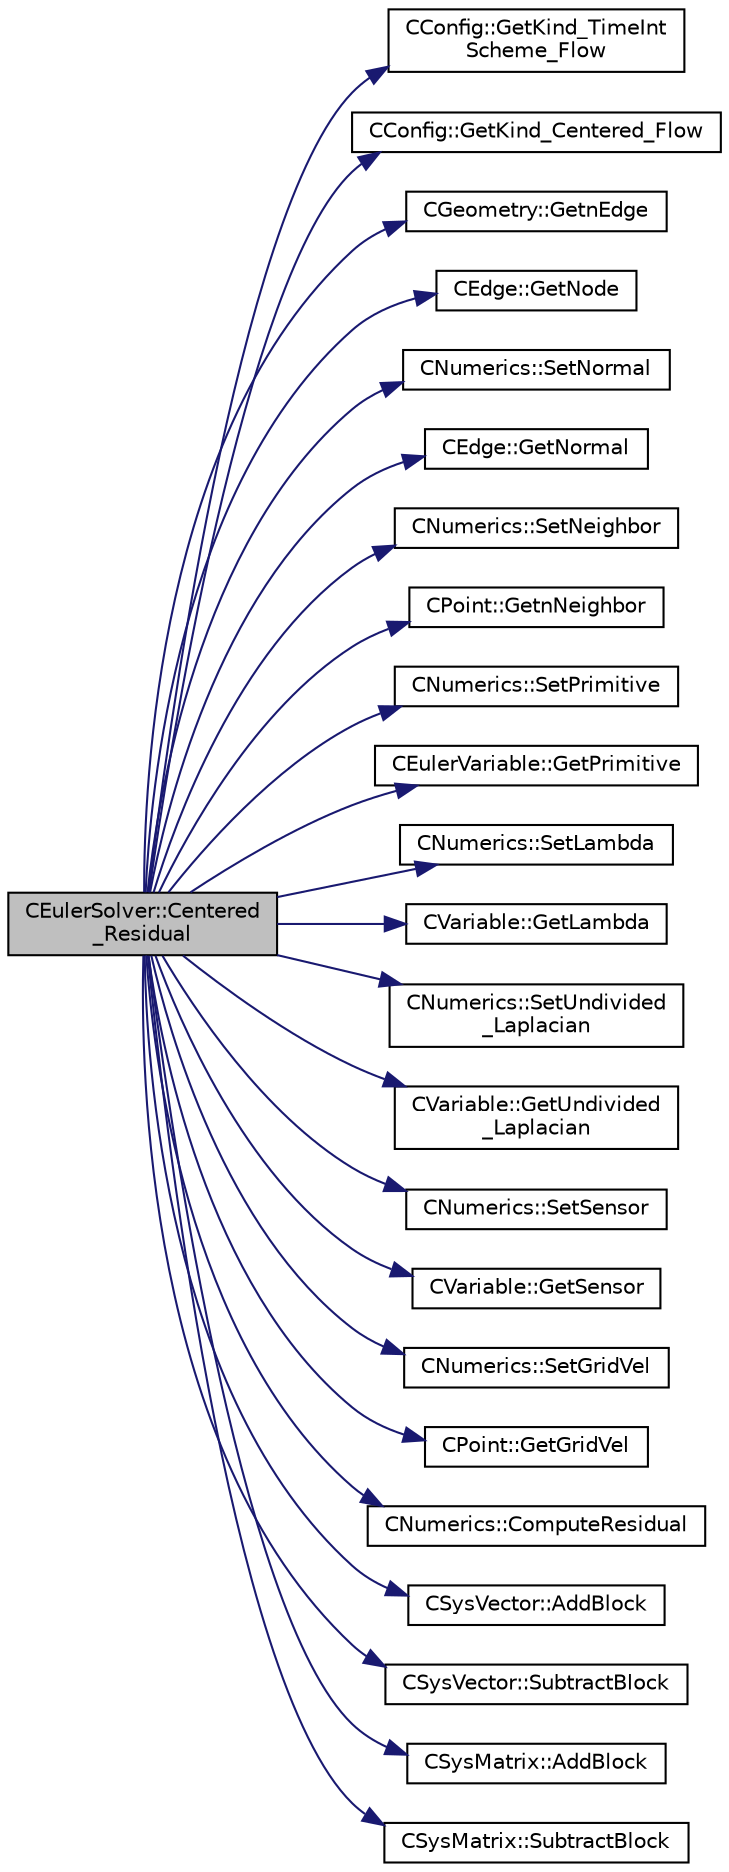 digraph "CEulerSolver::Centered_Residual"
{
  edge [fontname="Helvetica",fontsize="10",labelfontname="Helvetica",labelfontsize="10"];
  node [fontname="Helvetica",fontsize="10",shape=record];
  rankdir="LR";
  Node1061 [label="CEulerSolver::Centered\l_Residual",height=0.2,width=0.4,color="black", fillcolor="grey75", style="filled", fontcolor="black"];
  Node1061 -> Node1062 [color="midnightblue",fontsize="10",style="solid",fontname="Helvetica"];
  Node1062 [label="CConfig::GetKind_TimeInt\lScheme_Flow",height=0.2,width=0.4,color="black", fillcolor="white", style="filled",URL="$class_c_config.html#a20e5fd7b43cfd2bf2bcf5137f12bc635",tooltip="Get the kind of integration scheme (explicit or implicit) for the flow equations. ..."];
  Node1061 -> Node1063 [color="midnightblue",fontsize="10",style="solid",fontname="Helvetica"];
  Node1063 [label="CConfig::GetKind_Centered_Flow",height=0.2,width=0.4,color="black", fillcolor="white", style="filled",URL="$class_c_config.html#a130e07727d19c4018ead72790f5ede0b",tooltip="Get the kind of center convective numerical scheme for the flow equations. "];
  Node1061 -> Node1064 [color="midnightblue",fontsize="10",style="solid",fontname="Helvetica"];
  Node1064 [label="CGeometry::GetnEdge",height=0.2,width=0.4,color="black", fillcolor="white", style="filled",URL="$class_c_geometry.html#a7d6e1e1d1e46da8f55ecbe1a9380530a",tooltip="Get number of edges. "];
  Node1061 -> Node1065 [color="midnightblue",fontsize="10",style="solid",fontname="Helvetica"];
  Node1065 [label="CEdge::GetNode",height=0.2,width=0.4,color="black", fillcolor="white", style="filled",URL="$class_c_edge.html#aee33b61d646e3fe59a4e23284ab1bf33",tooltip="Get the nodes of the edge. "];
  Node1061 -> Node1066 [color="midnightblue",fontsize="10",style="solid",fontname="Helvetica"];
  Node1066 [label="CNumerics::SetNormal",height=0.2,width=0.4,color="black", fillcolor="white", style="filled",URL="$class_c_numerics.html#a41903d97957f351cd9ee63ca404985b1",tooltip="Set the value of the normal vector to the face between two points. "];
  Node1061 -> Node1067 [color="midnightblue",fontsize="10",style="solid",fontname="Helvetica"];
  Node1067 [label="CEdge::GetNormal",height=0.2,width=0.4,color="black", fillcolor="white", style="filled",URL="$class_c_edge.html#ada210a6f0643f444e7e491fc4ed9e662",tooltip="Copy the the normal vector of a face. "];
  Node1061 -> Node1068 [color="midnightblue",fontsize="10",style="solid",fontname="Helvetica"];
  Node1068 [label="CNumerics::SetNeighbor",height=0.2,width=0.4,color="black", fillcolor="white", style="filled",URL="$class_c_numerics.html#a3a325233fabba63421dd5d0596b6a7ca",tooltip="Set the number of neighbor to a point. "];
  Node1061 -> Node1069 [color="midnightblue",fontsize="10",style="solid",fontname="Helvetica"];
  Node1069 [label="CPoint::GetnNeighbor",height=0.2,width=0.4,color="black", fillcolor="white", style="filled",URL="$class_c_point.html#a73ffb61e70753ea46e80edba22cf39a4",tooltip="Get the number of neighbor of a point. "];
  Node1061 -> Node1070 [color="midnightblue",fontsize="10",style="solid",fontname="Helvetica"];
  Node1070 [label="CNumerics::SetPrimitive",height=0.2,width=0.4,color="black", fillcolor="white", style="filled",URL="$class_c_numerics.html#af72b17d397adf09beed2e99e2daf895c",tooltip="Set the value of the primitive variables. "];
  Node1061 -> Node1071 [color="midnightblue",fontsize="10",style="solid",fontname="Helvetica"];
  Node1071 [label="CEulerVariable::GetPrimitive",height=0.2,width=0.4,color="black", fillcolor="white", style="filled",URL="$class_c_euler_variable.html#ac74de02753701aa447cd3e125d8cab7d",tooltip="Get the primitive variables. "];
  Node1061 -> Node1072 [color="midnightblue",fontsize="10",style="solid",fontname="Helvetica"];
  Node1072 [label="CNumerics::SetLambda",height=0.2,width=0.4,color="black", fillcolor="white", style="filled",URL="$class_c_numerics.html#a0b91fdb82ec676ef7426b8e2b963cba3",tooltip="Set the value of the spectral radius. "];
  Node1061 -> Node1073 [color="midnightblue",fontsize="10",style="solid",fontname="Helvetica"];
  Node1073 [label="CVariable::GetLambda",height=0.2,width=0.4,color="black", fillcolor="white", style="filled",URL="$class_c_variable.html#af0b6afbd2666eab791d902f50fc3e869",tooltip="Get the value of the spectral radius. "];
  Node1061 -> Node1074 [color="midnightblue",fontsize="10",style="solid",fontname="Helvetica"];
  Node1074 [label="CNumerics::SetUndivided\l_Laplacian",height=0.2,width=0.4,color="black", fillcolor="white", style="filled",URL="$class_c_numerics.html#a8818257f545fe207ff69f6c0337f3b26",tooltip="Set the value of undivided laplacian. "];
  Node1061 -> Node1075 [color="midnightblue",fontsize="10",style="solid",fontname="Helvetica"];
  Node1075 [label="CVariable::GetUndivided\l_Laplacian",height=0.2,width=0.4,color="black", fillcolor="white", style="filled",URL="$class_c_variable.html#a1dd90f7826e65b6b9fe15becaf82b1af",tooltip="Get the undivided laplacian of the solution. "];
  Node1061 -> Node1076 [color="midnightblue",fontsize="10",style="solid",fontname="Helvetica"];
  Node1076 [label="CNumerics::SetSensor",height=0.2,width=0.4,color="black", fillcolor="white", style="filled",URL="$class_c_numerics.html#a577baa8846d297140f03ef9729368f73",tooltip="Set the value of the pressure sensor. "];
  Node1061 -> Node1077 [color="midnightblue",fontsize="10",style="solid",fontname="Helvetica"];
  Node1077 [label="CVariable::GetSensor",height=0.2,width=0.4,color="black", fillcolor="white", style="filled",URL="$class_c_variable.html#afec545423f883bcd961ac9f1e5d18dd2",tooltip="Get the pressure sensor. "];
  Node1061 -> Node1078 [color="midnightblue",fontsize="10",style="solid",fontname="Helvetica"];
  Node1078 [label="CNumerics::SetGridVel",height=0.2,width=0.4,color="black", fillcolor="white", style="filled",URL="$class_c_numerics.html#ae15b9e4ad2008444365109c434e24207",tooltip="Set the velocity of the computational grid. "];
  Node1061 -> Node1079 [color="midnightblue",fontsize="10",style="solid",fontname="Helvetica"];
  Node1079 [label="CPoint::GetGridVel",height=0.2,width=0.4,color="black", fillcolor="white", style="filled",URL="$class_c_point.html#a62ec636f4a05ac578b582a053e8553f9",tooltip="Get the value of the grid velocity at the point. "];
  Node1061 -> Node1080 [color="midnightblue",fontsize="10",style="solid",fontname="Helvetica"];
  Node1080 [label="CNumerics::ComputeResidual",height=0.2,width=0.4,color="black", fillcolor="white", style="filled",URL="$class_c_numerics.html#abe734316e0047f463f059fd77a281958",tooltip="Compute the numerical residual. "];
  Node1061 -> Node1081 [color="midnightblue",fontsize="10",style="solid",fontname="Helvetica"];
  Node1081 [label="CSysVector::AddBlock",height=0.2,width=0.4,color="black", fillcolor="white", style="filled",URL="$class_c_sys_vector.html#acd4c36df2ea0b7ad473944cff9bf5d72",tooltip="Add val_residual to the residual. "];
  Node1061 -> Node1082 [color="midnightblue",fontsize="10",style="solid",fontname="Helvetica"];
  Node1082 [label="CSysVector::SubtractBlock",height=0.2,width=0.4,color="black", fillcolor="white", style="filled",URL="$class_c_sys_vector.html#a732b302ca148d38b442bfe7e096a81be",tooltip="Subtract val_residual to the residual. "];
  Node1061 -> Node1083 [color="midnightblue",fontsize="10",style="solid",fontname="Helvetica"];
  Node1083 [label="CSysMatrix::AddBlock",height=0.2,width=0.4,color="black", fillcolor="white", style="filled",URL="$class_c_sys_matrix.html#a85def3109e5aa5307268ca830a8f6522",tooltip="Adds the specified block to the sparse matrix. "];
  Node1061 -> Node1084 [color="midnightblue",fontsize="10",style="solid",fontname="Helvetica"];
  Node1084 [label="CSysMatrix::SubtractBlock",height=0.2,width=0.4,color="black", fillcolor="white", style="filled",URL="$class_c_sys_matrix.html#af913d33707e948c30fff5a62773ef5c6",tooltip="Subtracts the specified block to the sparse matrix. "];
}

